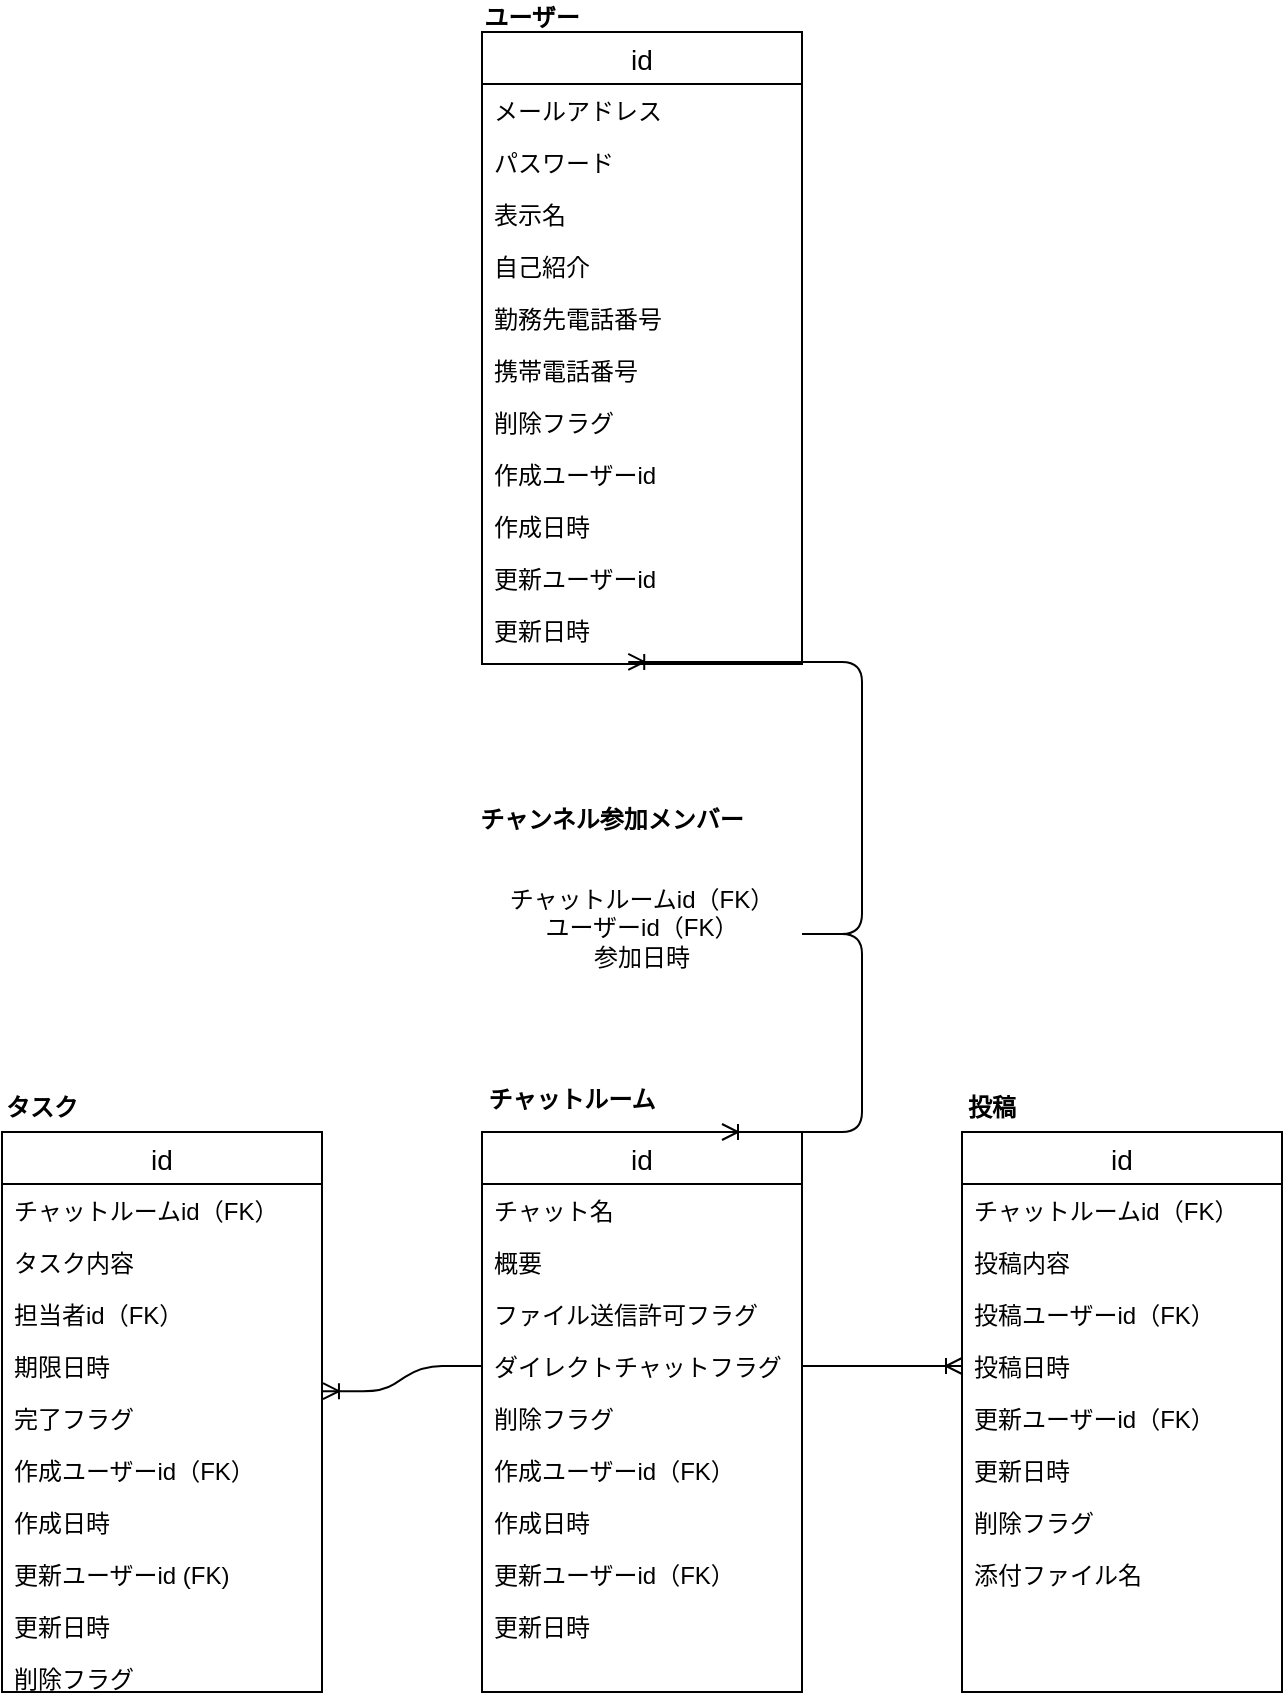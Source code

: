 <mxfile version="13.1.3">
    <diagram id="6hGFLwfOUW9BJ-s0fimq" name="Page-1">
        <mxGraphModel dx="679" dy="738" grid="1" gridSize="10" guides="1" tooltips="1" connect="0" arrows="1" fold="1" page="1" pageScale="1" pageWidth="827" pageHeight="1169" math="0" shadow="0">
            <root>
                <mxCell id="0"/>
                <mxCell id="1" parent="0"/>
                <mxCell id="149" value="チャットルームid（FK）&lt;br&gt;ユーザーid（FK）&lt;br&gt;参加日時" style="whiteSpace=wrap;html=1;align=center;strokeColor=#FFFFFF;fillColor=none;" parent="1" vertex="1">
                    <mxGeometry x="280" y="576" width="160" height="84" as="geometry"/>
                </mxCell>
                <mxCell id="47" value="ユーザー" style="text;align=center;verticalAlign=middle;spacingLeft=4;spacingRight=4;rotatable=0;points=[[0,0.5],[1,0.5]];portConstraint=eastwest;fontSize=12;fontStyle=1" parent="1" vertex="1">
                    <mxGeometry x="260" y="154" width="90" height="16" as="geometry"/>
                </mxCell>
                <mxCell id="82" value="" style="text;fillColor=none;align=left;verticalAlign=middle;spacingTop=-1;spacingLeft=4;spacingRight=4;rotatable=0;labelPosition=right;points=[];portConstraint=eastwest;fontSize=12;" parent="1" vertex="1">
                    <mxGeometry x="470" y="360" width="20" height="14" as="geometry"/>
                </mxCell>
                <mxCell id="85" value="" style="text;fillColor=none;align=left;verticalAlign=middle;spacingTop=-1;spacingLeft=4;spacingRight=4;rotatable=0;labelPosition=right;points=[];portConstraint=eastwest;fontSize=12;" parent="1" vertex="1">
                    <mxGeometry x="470" y="360" width="20" height="14" as="geometry"/>
                </mxCell>
                <mxCell id="93" value="タスク" style="text;align=center;verticalAlign=middle;spacingLeft=4;spacingRight=4;rotatable=0;points=[[0,0.5],[1,0.5]];portConstraint=eastwest;fontSize=12;fontStyle=1" parent="1" vertex="1">
                    <mxGeometry x="40" y="694" width="40" height="26" as="geometry"/>
                </mxCell>
                <mxCell id="126" value="チャンネル参加メンバー" style="text;align=center;verticalAlign=middle;spacingLeft=4;spacingRight=4;rotatable=0;points=[[0,0.5],[1,0.5]];portConstraint=eastwest;fontSize=12;fontStyle=1" parent="1" vertex="1">
                    <mxGeometry x="280" y="550" width="130" height="26" as="geometry"/>
                </mxCell>
                <mxCell id="2" value="id" style="swimlane;fontStyle=0;childLayout=stackLayout;horizontal=1;startSize=26;horizontalStack=0;resizeParent=1;resizeParentMax=0;resizeLast=0;collapsible=1;marginBottom=0;align=center;fontSize=14;" parent="1" vertex="1">
                    <mxGeometry x="280" y="170" width="160" height="316" as="geometry"/>
                </mxCell>
                <mxCell id="3" value="メールアドレス&#10;&#10;" style="text;strokeColor=none;fillColor=none;spacingLeft=4;spacingRight=4;overflow=hidden;rotatable=0;points=[[0,0.5],[1,0.5]];portConstraint=eastwest;fontSize=12;" parent="2" vertex="1">
                    <mxGeometry y="26" width="160" height="26" as="geometry"/>
                </mxCell>
                <mxCell id="4" value="パスワード" style="text;strokeColor=none;fillColor=none;spacingLeft=4;spacingRight=4;overflow=hidden;rotatable=0;points=[[0,0.5],[1,0.5]];portConstraint=eastwest;fontSize=12;" parent="2" vertex="1">
                    <mxGeometry y="52" width="160" height="26" as="geometry"/>
                </mxCell>
                <mxCell id="5" value="表示名" style="text;strokeColor=none;fillColor=none;spacingLeft=4;spacingRight=4;overflow=hidden;rotatable=0;points=[[0,0.5],[1,0.5]];portConstraint=eastwest;fontSize=12;" parent="2" vertex="1">
                    <mxGeometry y="78" width="160" height="26" as="geometry"/>
                </mxCell>
                <mxCell id="23" value="自己紹介&#10;" style="text;strokeColor=none;fillColor=none;spacingLeft=4;spacingRight=4;overflow=hidden;rotatable=0;points=[[0,0.5],[1,0.5]];portConstraint=eastwest;fontSize=12;" parent="2" vertex="1">
                    <mxGeometry y="104" width="160" height="26" as="geometry"/>
                </mxCell>
                <mxCell id="25" value="勤務先電話番号" style="text;strokeColor=none;fillColor=none;spacingLeft=4;spacingRight=4;overflow=hidden;rotatable=0;points=[[0,0.5],[1,0.5]];portConstraint=eastwest;fontSize=12;" parent="2" vertex="1">
                    <mxGeometry y="130" width="160" height="26" as="geometry"/>
                </mxCell>
                <mxCell id="26" value="携帯電話番号" style="text;strokeColor=none;fillColor=none;spacingLeft=4;spacingRight=4;overflow=hidden;rotatable=0;points=[[0,0.5],[1,0.5]];portConstraint=eastwest;fontSize=12;" parent="2" vertex="1">
                    <mxGeometry y="156" width="160" height="26" as="geometry"/>
                </mxCell>
                <mxCell id="27" value="削除フラグ" style="text;strokeColor=none;fillColor=none;spacingLeft=4;spacingRight=4;overflow=hidden;rotatable=0;points=[[0,0.5],[1,0.5]];portConstraint=eastwest;fontSize=12;" parent="2" vertex="1">
                    <mxGeometry y="182" width="160" height="26" as="geometry"/>
                </mxCell>
                <mxCell id="28" value="作成ユーザーid" style="text;strokeColor=none;fillColor=none;spacingLeft=4;spacingRight=4;overflow=hidden;rotatable=0;points=[[0,0.5],[1,0.5]];portConstraint=eastwest;fontSize=12;" parent="2" vertex="1">
                    <mxGeometry y="208" width="160" height="26" as="geometry"/>
                </mxCell>
                <mxCell id="30" value="作成日時" style="text;strokeColor=none;fillColor=none;spacingLeft=4;spacingRight=4;overflow=hidden;rotatable=0;points=[[0,0.5],[1,0.5]];portConstraint=eastwest;fontSize=12;" parent="2" vertex="1">
                    <mxGeometry y="234" width="160" height="26" as="geometry"/>
                </mxCell>
                <mxCell id="32" value="更新ユーザーid" style="text;strokeColor=none;fillColor=none;spacingLeft=4;spacingRight=4;overflow=hidden;rotatable=0;points=[[0,0.5],[1,0.5]];portConstraint=eastwest;fontSize=12;" parent="2" vertex="1">
                    <mxGeometry y="260" width="160" height="26" as="geometry"/>
                </mxCell>
                <mxCell id="45" value="更新日時" style="text;strokeColor=none;fillColor=none;spacingLeft=4;spacingRight=4;overflow=hidden;rotatable=0;points=[[0,0.5],[1,0.5]];portConstraint=eastwest;fontSize=12;" parent="2" vertex="1">
                    <mxGeometry y="286" width="160" height="24" as="geometry"/>
                </mxCell>
                <mxCell id="88" value="" style="text;fillColor=none;align=left;verticalAlign=middle;spacingTop=-1;spacingLeft=4;spacingRight=4;rotatable=0;labelPosition=right;points=[];portConstraint=eastwest;fontSize=12;" parent="2" vertex="1">
                    <mxGeometry y="310" width="160" height="6" as="geometry"/>
                </mxCell>
                <mxCell id="36" value="id" style="swimlane;fontStyle=0;childLayout=stackLayout;horizontal=1;startSize=26;horizontalStack=0;resizeParent=1;resizeParentMax=0;resizeLast=0;collapsible=1;marginBottom=0;align=center;fontSize=14;" parent="1" vertex="1">
                    <mxGeometry x="280" y="720" width="160" height="280" as="geometry"/>
                </mxCell>
                <mxCell id="37" value="チャット名" style="text;strokeColor=none;fillColor=none;spacingLeft=4;spacingRight=4;overflow=hidden;rotatable=0;points=[[0,0.5],[1,0.5]];portConstraint=eastwest;fontSize=12;" parent="36" vertex="1">
                    <mxGeometry y="26" width="160" height="26" as="geometry"/>
                </mxCell>
                <mxCell id="38" value="概要" style="text;strokeColor=none;fillColor=none;spacingLeft=4;spacingRight=4;overflow=hidden;rotatable=0;points=[[0,0.5],[1,0.5]];portConstraint=eastwest;fontSize=12;" parent="36" vertex="1">
                    <mxGeometry y="52" width="160" height="26" as="geometry"/>
                </mxCell>
                <mxCell id="39" value="ファイル送信許可フラグ" style="text;strokeColor=none;fillColor=none;spacingLeft=4;spacingRight=4;overflow=hidden;rotatable=0;points=[[0,0.5],[1,0.5]];portConstraint=eastwest;fontSize=12;" parent="36" vertex="1">
                    <mxGeometry y="78" width="160" height="26" as="geometry"/>
                </mxCell>
                <mxCell id="48" value="ダイレクトチャットフラグ" style="text;strokeColor=none;fillColor=none;spacingLeft=4;spacingRight=4;overflow=hidden;rotatable=0;points=[[0,0.5],[1,0.5]];portConstraint=eastwest;fontSize=12;" parent="36" vertex="1">
                    <mxGeometry y="104" width="160" height="26" as="geometry"/>
                </mxCell>
                <mxCell id="49" value="削除フラグ" style="text;strokeColor=none;fillColor=none;spacingLeft=4;spacingRight=4;overflow=hidden;rotatable=0;points=[[0,0.5],[1,0.5]];portConstraint=eastwest;fontSize=12;" parent="36" vertex="1">
                    <mxGeometry y="130" width="160" height="26" as="geometry"/>
                </mxCell>
                <mxCell id="50" value="作成ユーザーid（FK）" style="text;strokeColor=none;fillColor=none;spacingLeft=4;spacingRight=4;overflow=hidden;rotatable=0;points=[[0,0.5],[1,0.5]];portConstraint=eastwest;fontSize=12;" parent="36" vertex="1">
                    <mxGeometry y="156" width="160" height="26" as="geometry"/>
                </mxCell>
                <mxCell id="51" value="作成日時" style="text;strokeColor=none;fillColor=none;spacingLeft=4;spacingRight=4;overflow=hidden;rotatable=0;points=[[0,0.5],[1,0.5]];portConstraint=eastwest;fontSize=12;" parent="36" vertex="1">
                    <mxGeometry y="182" width="160" height="26" as="geometry"/>
                </mxCell>
                <mxCell id="52" value="更新ユーザーid（FK）" style="text;strokeColor=none;fillColor=none;spacingLeft=4;spacingRight=4;overflow=hidden;rotatable=0;points=[[0,0.5],[1,0.5]];portConstraint=eastwest;fontSize=12;" parent="36" vertex="1">
                    <mxGeometry y="208" width="160" height="26" as="geometry"/>
                </mxCell>
                <mxCell id="53" value="更新日時" style="text;strokeColor=none;fillColor=none;spacingLeft=4;spacingRight=4;overflow=hidden;rotatable=0;points=[[0,0.5],[1,0.5]];portConstraint=eastwest;fontSize=12;" parent="36" vertex="1">
                    <mxGeometry y="234" width="160" height="26" as="geometry"/>
                </mxCell>
                <mxCell id="83" value="" style="text;fillColor=none;align=left;verticalAlign=middle;spacingTop=-1;spacingLeft=4;spacingRight=4;rotatable=0;labelPosition=right;points=[];portConstraint=eastwest;fontSize=12;" parent="36" vertex="1">
                    <mxGeometry y="260" width="160" height="20" as="geometry"/>
                </mxCell>
                <mxCell id="127" value="チャットルーム" style="text;align=center;verticalAlign=middle;spacingLeft=4;spacingRight=4;rotatable=0;points=[[0,0.5],[1,0.5]];portConstraint=eastwest;fontSize=12;fontStyle=1" parent="1" vertex="1">
                    <mxGeometry x="260" y="690" width="130" height="26" as="geometry"/>
                </mxCell>
                <mxCell id="129" value="投稿" style="text;align=center;verticalAlign=middle;spacingLeft=4;spacingRight=4;rotatable=0;points=[[0,0.5],[1,0.5]];portConstraint=eastwest;fontSize=12;fontStyle=1" parent="1" vertex="1">
                    <mxGeometry x="510" y="694" width="50" height="26" as="geometry"/>
                </mxCell>
                <mxCell id="89" value="id" style="swimlane;fontStyle=0;childLayout=stackLayout;horizontal=1;startSize=26;horizontalStack=0;resizeParent=1;resizeParentMax=0;resizeLast=0;collapsible=1;marginBottom=0;align=center;fontSize=14;" parent="1" vertex="1">
                    <mxGeometry x="40" y="720" width="160" height="280" as="geometry"/>
                </mxCell>
                <mxCell id="90" value="チャットルームid（FK）" style="text;strokeColor=none;fillColor=none;spacingLeft=4;spacingRight=4;overflow=hidden;rotatable=0;points=[[0,0.5],[1,0.5]];portConstraint=eastwest;fontSize=12;" parent="89" vertex="1">
                    <mxGeometry y="26" width="160" height="26" as="geometry"/>
                </mxCell>
                <mxCell id="91" value="タスク内容" style="text;strokeColor=none;fillColor=none;spacingLeft=4;spacingRight=4;overflow=hidden;rotatable=0;points=[[0,0.5],[1,0.5]];portConstraint=eastwest;fontSize=12;" parent="89" vertex="1">
                    <mxGeometry y="52" width="160" height="26" as="geometry"/>
                </mxCell>
                <mxCell id="92" value="担当者id（FK）" style="text;strokeColor=none;fillColor=none;spacingLeft=4;spacingRight=4;overflow=hidden;rotatable=0;points=[[0,0.5],[1,0.5]];portConstraint=eastwest;fontSize=12;" parent="89" vertex="1">
                    <mxGeometry y="78" width="160" height="26" as="geometry"/>
                </mxCell>
                <mxCell id="94" value="期限日時&#10;" style="text;strokeColor=none;fillColor=none;spacingLeft=4;spacingRight=4;overflow=hidden;rotatable=0;points=[[0,0.5],[1,0.5]];portConstraint=eastwest;fontSize=12;" parent="89" vertex="1">
                    <mxGeometry y="104" width="160" height="26" as="geometry"/>
                </mxCell>
                <mxCell id="95" value="完了フラグ" style="text;strokeColor=none;fillColor=none;spacingLeft=4;spacingRight=4;overflow=hidden;rotatable=0;points=[[0,0.5],[1,0.5]];portConstraint=eastwest;fontSize=12;" parent="89" vertex="1">
                    <mxGeometry y="130" width="160" height="26" as="geometry"/>
                </mxCell>
                <mxCell id="96" value="作成ユーザーid（FK）" style="text;strokeColor=none;fillColor=none;spacingLeft=4;spacingRight=4;overflow=hidden;rotatable=0;points=[[0,0.5],[1,0.5]];portConstraint=eastwest;fontSize=12;" parent="89" vertex="1">
                    <mxGeometry y="156" width="160" height="26" as="geometry"/>
                </mxCell>
                <mxCell id="98" value="作成日時" style="text;strokeColor=none;fillColor=none;spacingLeft=4;spacingRight=4;overflow=hidden;rotatable=0;points=[[0,0.5],[1,0.5]];portConstraint=eastwest;fontSize=12;" parent="89" vertex="1">
                    <mxGeometry y="182" width="160" height="26" as="geometry"/>
                </mxCell>
                <mxCell id="99" value="更新ユーザーid (FK)" style="text;strokeColor=none;fillColor=none;spacingLeft=4;spacingRight=4;overflow=hidden;rotatable=0;points=[[0,0.5],[1,0.5]];portConstraint=eastwest;fontSize=12;" parent="89" vertex="1">
                    <mxGeometry y="208" width="160" height="26" as="geometry"/>
                </mxCell>
                <mxCell id="100" value="更新日時" style="text;strokeColor=none;fillColor=none;spacingLeft=4;spacingRight=4;overflow=hidden;rotatable=0;points=[[0,0.5],[1,0.5]];portConstraint=eastwest;fontSize=12;" parent="89" vertex="1">
                    <mxGeometry y="234" width="160" height="26" as="geometry"/>
                </mxCell>
                <mxCell id="101" value="削除フラグ" style="text;strokeColor=none;fillColor=none;spacingLeft=4;spacingRight=4;overflow=hidden;rotatable=0;points=[[0,0.5],[1,0.5]];portConstraint=eastwest;fontSize=12;" parent="89" vertex="1">
                    <mxGeometry y="260" width="160" height="20" as="geometry"/>
                </mxCell>
                <mxCell id="54" value="id" style="swimlane;fontStyle=0;childLayout=stackLayout;horizontal=1;startSize=26;horizontalStack=0;resizeParent=1;resizeParentMax=0;resizeLast=0;collapsible=1;marginBottom=0;align=center;fontSize=14;" parent="1" vertex="1">
                    <mxGeometry x="520" y="720" width="160" height="280" as="geometry"/>
                </mxCell>
                <mxCell id="55" value="チャットルームid（FK）" style="text;strokeColor=none;fillColor=none;spacingLeft=4;spacingRight=4;overflow=hidden;rotatable=0;points=[[0,0.5],[1,0.5]];portConstraint=eastwest;fontSize=12;" parent="54" vertex="1">
                    <mxGeometry y="26" width="160" height="26" as="geometry"/>
                </mxCell>
                <mxCell id="56" value="投稿内容" style="text;strokeColor=none;fillColor=none;spacingLeft=4;spacingRight=4;overflow=hidden;rotatable=0;points=[[0,0.5],[1,0.5]];portConstraint=eastwest;fontSize=12;" parent="54" vertex="1">
                    <mxGeometry y="52" width="160" height="26" as="geometry"/>
                </mxCell>
                <mxCell id="57" value="投稿ユーザーid（FK）" style="text;strokeColor=none;fillColor=none;spacingLeft=4;spacingRight=4;overflow=hidden;rotatable=0;points=[[0,0.5],[1,0.5]];portConstraint=eastwest;fontSize=12;" parent="54" vertex="1">
                    <mxGeometry y="78" width="160" height="26" as="geometry"/>
                </mxCell>
                <mxCell id="59" value="投稿日時" style="text;strokeColor=none;fillColor=none;spacingLeft=4;spacingRight=4;overflow=hidden;rotatable=0;points=[[0,0.5],[1,0.5]];portConstraint=eastwest;fontSize=12;" parent="54" vertex="1">
                    <mxGeometry y="104" width="160" height="26" as="geometry"/>
                </mxCell>
                <mxCell id="60" value="更新ユーザーid（FK）" style="text;strokeColor=none;fillColor=none;spacingLeft=4;spacingRight=4;overflow=hidden;rotatable=0;points=[[0,0.5],[1,0.5]];portConstraint=eastwest;fontSize=12;" parent="54" vertex="1">
                    <mxGeometry y="130" width="160" height="26" as="geometry"/>
                </mxCell>
                <mxCell id="61" value="更新日時" style="text;strokeColor=none;fillColor=none;spacingLeft=4;spacingRight=4;overflow=hidden;rotatable=0;points=[[0,0.5],[1,0.5]];portConstraint=eastwest;fontSize=12;" parent="54" vertex="1">
                    <mxGeometry y="156" width="160" height="26" as="geometry"/>
                </mxCell>
                <mxCell id="62" value="削除フラグ" style="text;strokeColor=none;fillColor=none;spacingLeft=4;spacingRight=4;overflow=hidden;rotatable=0;points=[[0,0.5],[1,0.5]];portConstraint=eastwest;fontSize=12;" parent="54" vertex="1">
                    <mxGeometry y="182" width="160" height="26" as="geometry"/>
                </mxCell>
                <mxCell id="63" value="添付ファイル名&#10;" style="text;strokeColor=none;fillColor=none;spacingLeft=4;spacingRight=4;overflow=hidden;rotatable=0;points=[[0,0.5],[1,0.5]];portConstraint=eastwest;fontSize=12;" parent="54" vertex="1">
                    <mxGeometry y="208" width="160" height="26" as="geometry"/>
                </mxCell>
                <mxCell id="84" value="" style="text;fillColor=none;align=left;verticalAlign=middle;spacingTop=-1;spacingLeft=4;spacingRight=4;rotatable=0;labelPosition=right;points=[];portConstraint=eastwest;fontSize=12;" parent="54" vertex="1">
                    <mxGeometry y="234" width="160" height="46" as="geometry"/>
                </mxCell>
                <mxCell id="130" value="" style="edgeStyle=entityRelationEdgeStyle;fontSize=12;html=1;endArrow=ERoneToMany;exitX=1;exitY=0.5;exitDx=0;exitDy=0;entryX=0;entryY=0.5;entryDx=0;entryDy=0;" parent="1" source="48" target="59" edge="1">
                    <mxGeometry width="100" height="100" relative="1" as="geometry">
                        <mxPoint x="510" y="660" as="sourcePoint"/>
                        <mxPoint x="610" y="560" as="targetPoint"/>
                    </mxGeometry>
                </mxCell>
                <mxCell id="132" value="" style="edgeStyle=entityRelationEdgeStyle;fontSize=12;html=1;endArrow=ERoneToMany;entryX=0.75;entryY=0;entryDx=0;entryDy=0;exitX=1;exitY=0.5;exitDx=0;exitDy=0;" parent="1" target="36" edge="1">
                    <mxGeometry width="100" height="100" relative="1" as="geometry">
                        <mxPoint x="440" y="621" as="sourcePoint"/>
                        <mxPoint x="610" y="560" as="targetPoint"/>
                    </mxGeometry>
                </mxCell>
                <mxCell id="137" value="" style="edgeStyle=entityRelationEdgeStyle;fontSize=12;html=1;endArrow=ERoneToMany;entryX=0.457;entryY=0.829;entryDx=0;entryDy=0;entryPerimeter=0;" parent="1" target="88" edge="1">
                    <mxGeometry width="100" height="100" relative="1" as="geometry">
                        <mxPoint x="440" y="621" as="sourcePoint"/>
                        <mxPoint x="610" y="560" as="targetPoint"/>
                    </mxGeometry>
                </mxCell>
                <mxCell id="136" value="" style="edgeStyle=entityRelationEdgeStyle;fontSize=12;html=1;endArrow=ERoneToMany;exitX=0;exitY=0.5;exitDx=0;exitDy=0;entryX=1.003;entryY=-0.015;entryDx=0;entryDy=0;entryPerimeter=0;" parent="1" source="48" target="95" edge="1">
                    <mxGeometry width="100" height="100" relative="1" as="geometry">
                        <mxPoint x="280" y="890" as="sourcePoint"/>
                        <mxPoint x="380" y="790" as="targetPoint"/>
                    </mxGeometry>
                </mxCell>
            </root>
        </mxGraphModel>
    </diagram>
</mxfile>